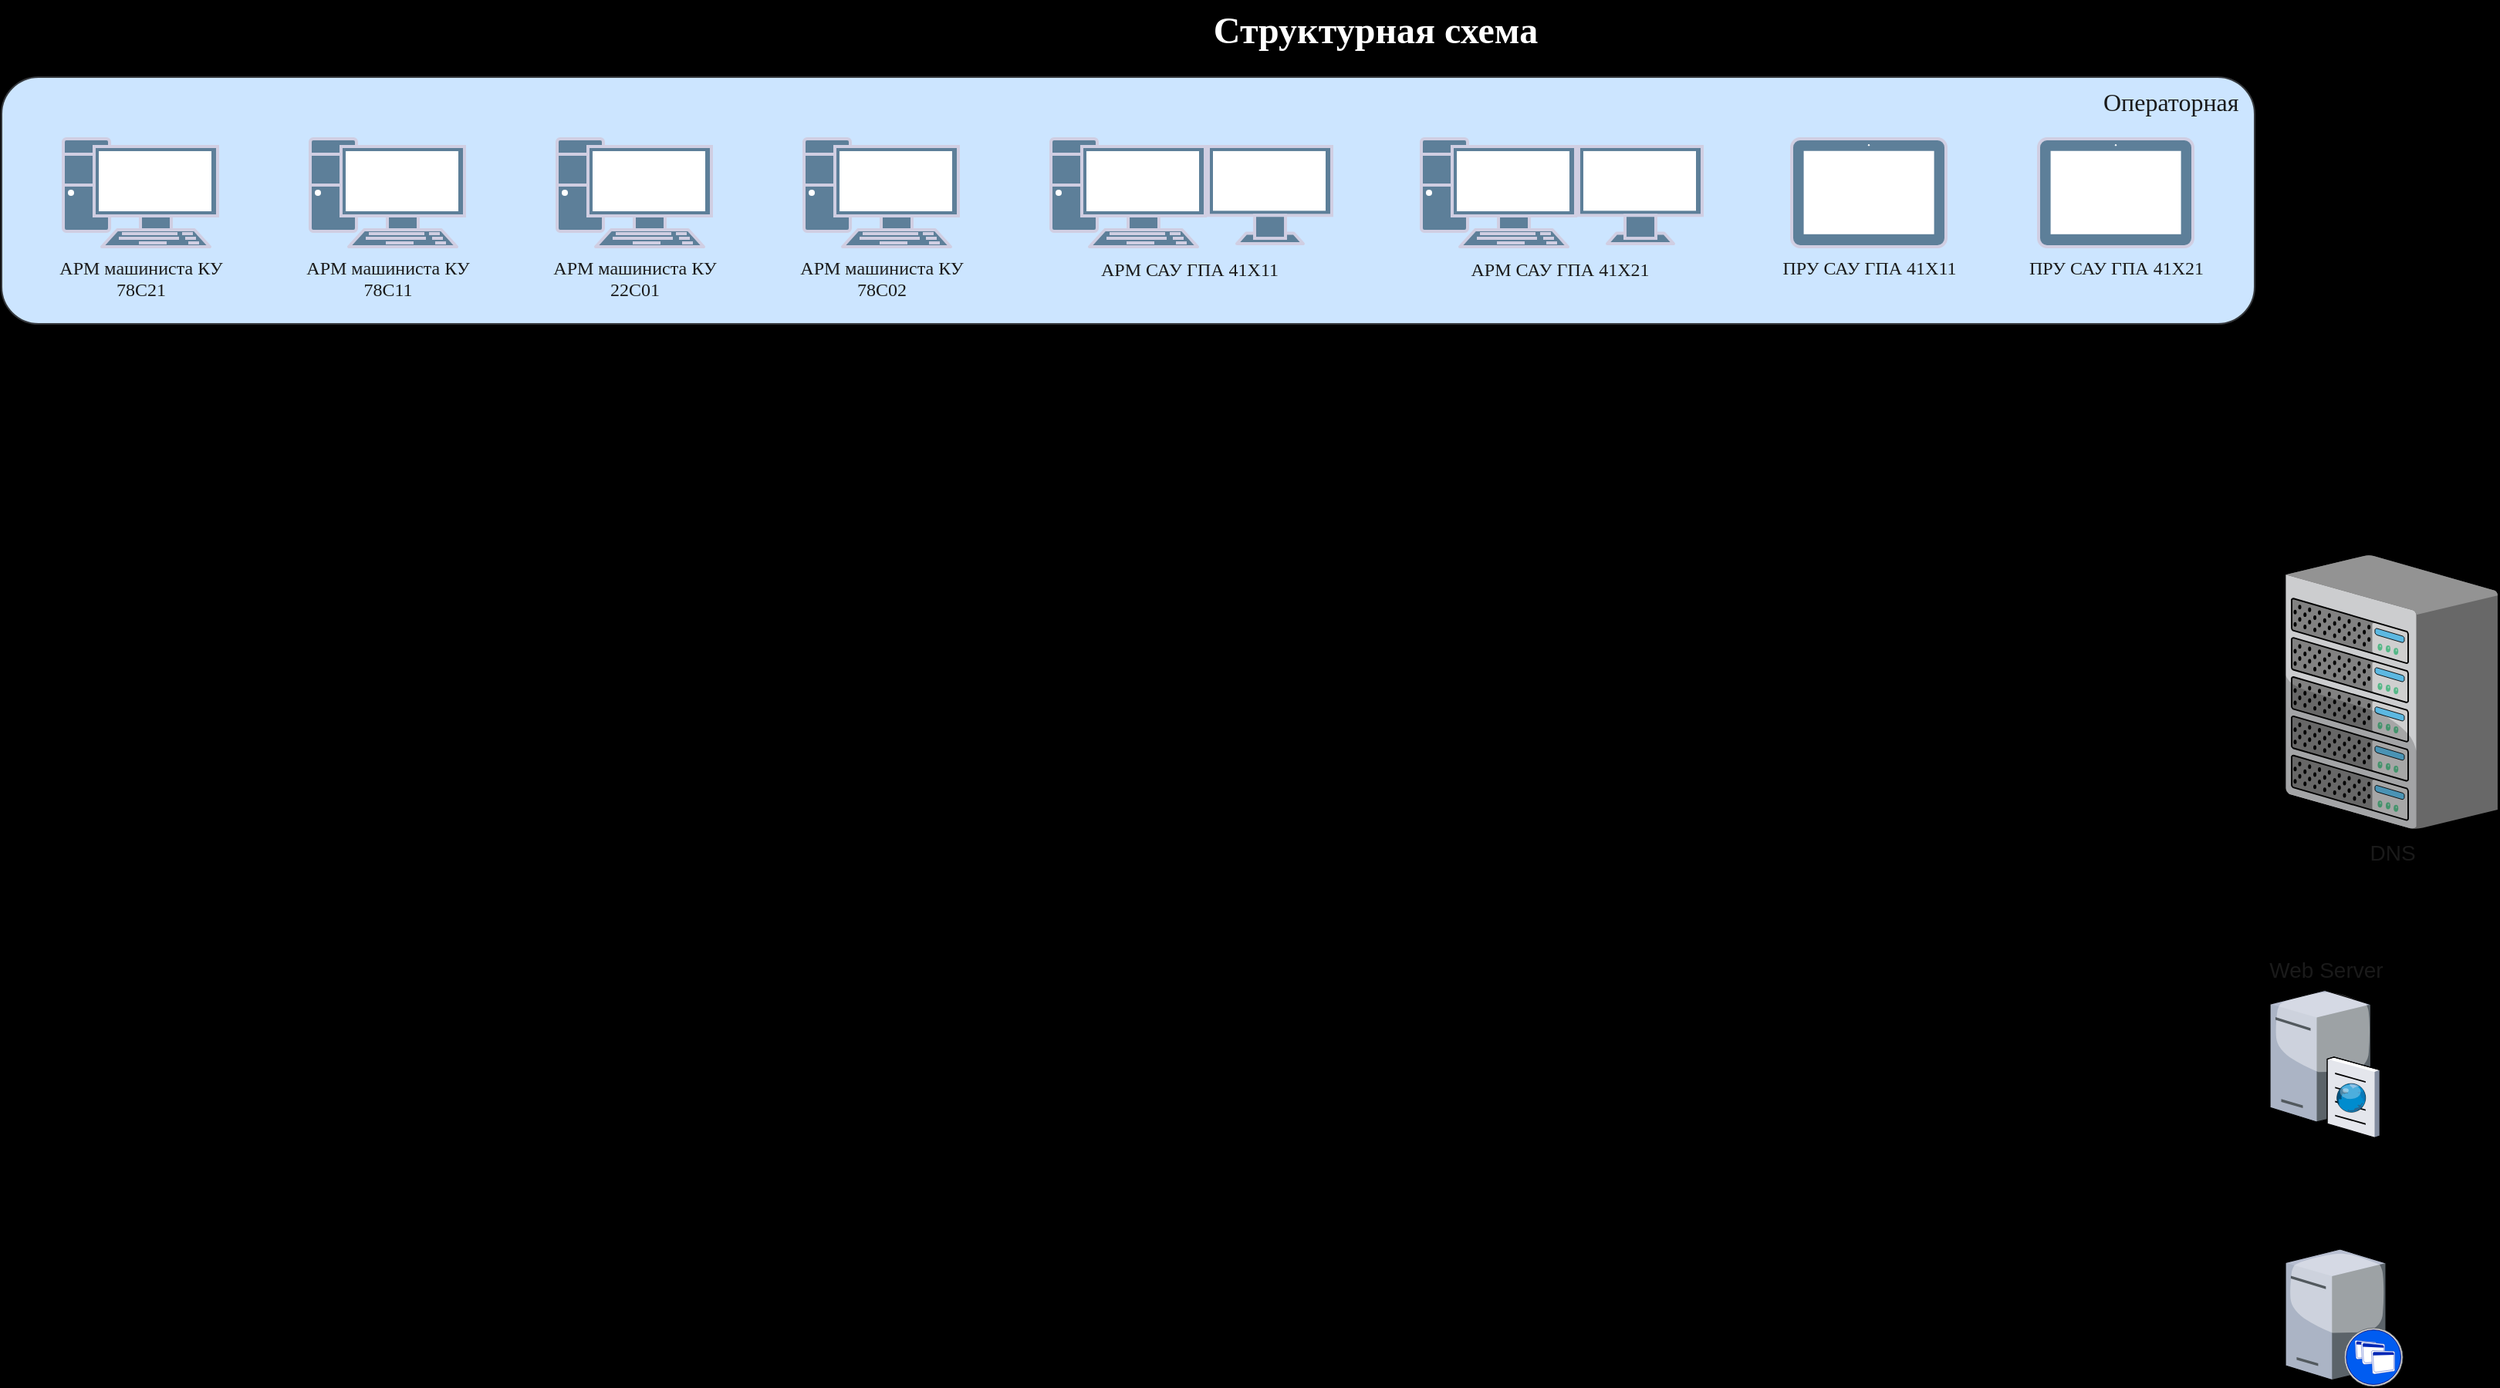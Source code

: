 <mxfile version="24.8.8">
  <diagram name="Page-1" id="e3a06f82-3646-2815-327d-82caf3d4e204">
    <mxGraphModel dx="541" dy="337" grid="1" gridSize="10" guides="1" tooltips="1" connect="1" arrows="1" fold="1" page="1" pageScale="1.5" pageWidth="1169" pageHeight="827" background="#000000" math="0" shadow="0">
      <root>
        <mxCell id="0" style=";html=1;" />
        <mxCell id="1" value="Операторная" style=";html=1;" parent="0" />
        <mxCell id="I8SQHlroj80ONlkwTboR-31" value="&lt;font face=&quot;Times New Roman&quot; style=&quot;font-size: 16px;&quot;&gt;Операторная&lt;span style=&quot;white-space: pre;&quot;&gt;&#x9;&lt;/span&gt;&lt;/font&gt;" style="rounded=1;whiteSpace=wrap;html=1;fillColor=#cce5ff;strokeColor=#36393d;align=right;verticalAlign=top;fontColor=#1A1A1A;" vertex="1" parent="1">
          <mxGeometry x="40" y="80" width="1460" height="160" as="geometry" />
        </mxCell>
        <mxCell id="6a7d8f32e03d9370-12" value="" style="verticalLabelPosition=bottom;aspect=fixed;html=1;verticalAlign=top;strokeColor=none;shape=mxgraph.citrix.xenapp_server;fontSize=14;rounded=0;labelBackgroundColor=none;fillColor=#5D7F99;fontColor=#1A1A1A;" parent="1" vertex="1">
          <mxGeometry x="1520" y="840" width="76" height="89" as="geometry" />
        </mxCell>
        <mxCell id="6a7d8f32e03d9370-15" value="Web Server" style="verticalLabelPosition=top;aspect=fixed;html=1;verticalAlign=bottom;strokeColor=none;shape=mxgraph.citrix.cache_server;fontSize=14;labelPosition=center;align=center;rounded=0;labelBackgroundColor=none;fillColor=#5D7F99;fontColor=#1A1A1A;" parent="1" vertex="1">
          <mxGeometry x="1510" y="670" width="71" height="97.5" as="geometry" />
        </mxCell>
        <mxCell id="6a7d8f32e03d9370-16" value="DNS" style="verticalLabelPosition=bottom;aspect=fixed;html=1;verticalAlign=top;shape=mxgraph.citrix.chassis;fontSize=14;rounded=0;labelBackgroundColor=none;fillColor=#5D7F99;strokeColor=#D0CEE2;fontColor=#1A1A1A;" parent="1" vertex="1">
          <mxGeometry x="1520" y="390" width="137.5" height="177.5" as="geometry" />
        </mxCell>
        <mxCell id="6a7d8f32e03d9370-62" value="Структурная схема" style="text;strokeColor=none;fillColor=none;html=1;fontSize=24;fontStyle=1;verticalAlign=middle;align=center;rounded=0;labelBackgroundColor=none;fontColor=#FFFFFF;fontFamily=Times New Roman;" parent="1" vertex="1">
          <mxGeometry x="499" y="30" width="861" height="40" as="geometry" />
        </mxCell>
        <mxCell id="I8SQHlroj80ONlkwTboR-4" value="&lt;font face=&quot;Times New Roman&quot;&gt;АРМ машиниста КУ&lt;/font&gt;&lt;div&gt;&lt;font face=&quot;Times New Roman&quot;&gt;78С1&lt;/font&gt;&lt;span style=&quot;font-family: &amp;quot;Times New Roman&amp;quot;; background-color: initial;&quot;&gt;1&lt;/span&gt;&lt;/div&gt;" style="verticalAlign=top;verticalLabelPosition=bottom;labelPosition=center;align=center;html=1;outlineConnect=0;gradientDirection=north;strokeWidth=2;shape=mxgraph.networks.pc;fillColor=#5D7F99;strokeColor=#D0CEE2;labelBackgroundColor=none;fontColor=#1A1A1A;" vertex="1" parent="1">
          <mxGeometry x="240" y="120" width="100" height="70" as="geometry" />
        </mxCell>
        <mxCell id="I8SQHlroj80ONlkwTboR-5" value="&lt;font face=&quot;Times New Roman&quot;&gt;АРМ машиниста КУ&lt;/font&gt;&lt;div&gt;&lt;font face=&quot;Times New Roman&quot;&gt;78С21&lt;/font&gt;&lt;/div&gt;" style="verticalAlign=top;verticalLabelPosition=bottom;labelPosition=center;align=center;html=1;outlineConnect=0;gradientDirection=north;strokeWidth=2;shape=mxgraph.networks.pc;fillColor=#5D7F99;strokeColor=#D0CEE2;labelBackgroundColor=none;fontColor=#1A1A1A;" vertex="1" parent="1">
          <mxGeometry x="80" y="120" width="100" height="70" as="geometry" />
        </mxCell>
        <mxCell id="I8SQHlroj80ONlkwTboR-6" value="&lt;font face=&quot;Times New Roman&quot;&gt;АРМ машиниста КУ&lt;/font&gt;&lt;div&gt;&lt;font face=&quot;Times New Roman&quot;&gt;22С01&lt;/font&gt;&lt;span style=&quot;background-color: initial; font-family: monospace; font-size: 0px; text-align: start;&quot;&gt;%3CmxGraphModel%3E%3Croot%3E%3CmxCell%20id%3D%220%22%2F%3E%3CmxCell%20id%3D%221%22%20parent%3D%220%22%2F%3E%3CmxCell%20id%3D%222%22%20value%3D%22%26lt%3Bfont%20face%3D%26quot%3BTimes%20New%20Roman%26quot%3B%26gt%3B%D0%90%D0%A0%D0%9C%20%D0%BC%D0%B0%D1%88%D0%B8%D0%BD%D0%B8%D1%81%D1%82%D0%B0%20%D0%9A%D0%A3%26lt%3B%2Ffont%26gt%3B%26lt%3Bdiv%26gt%3B%26lt%3Bfont%20face%3D%26quot%3BTimes%20New%20Roman%26quot%3B%26gt%3B78%D0%A11%26lt%3B%2Ffont%26gt%3B%26lt%3Bspan%20style%3D%26quot%3Bfont-family%3A%20%26amp%3Bquot%3BTimes%20New%20Roman%26amp%3Bquot%3B%3B%20background-color%3A%20initial%3B%26quot%3B%26gt%3B1%26lt%3B%2Fspan%26gt%3B%26lt%3B%2Fdiv%26gt%3B%22%20style%3D%22verticalAlign%3Dtop%3BverticalLabelPosition%3Dbottom%3BlabelPosition%3Dcenter%3Balign%3Dcenter%3Bhtml%3D1%3BoutlineConnect%3D0%3BgradientDirection%3Dnorth%3BstrokeWidth%3D2%3Bshape%3Dmxgraph.networks.pc%3BfillColor%3D%23182E3E%3BstrokeColor%3D%23FFFFFF%3BlabelBackgroundColor%3Dnone%3BfontColor%3D%23FFFFFF%3B%22%20vertex%3D%221%22%20parent%3D%221%22%3E%3CmxGeometry%20x%3D%22200%22%20y%3D%2240%22%20width%3D%22100%22%20height%3D%2270%22%20as%3D%22geometry%22%2F%3E%3C%2FmxCell%3E%3C%2Froot%3E%3C%2FmxGraphModel%3E1&lt;/span&gt;&lt;/div&gt;" style="verticalAlign=top;verticalLabelPosition=bottom;labelPosition=center;align=center;html=1;outlineConnect=0;gradientDirection=north;strokeWidth=2;shape=mxgraph.networks.pc;fillColor=#5D7F99;strokeColor=#D0CEE2;labelBackgroundColor=none;fontColor=#1A1A1A;" vertex="1" parent="1">
          <mxGeometry x="400" y="120" width="100" height="70" as="geometry" />
        </mxCell>
        <mxCell id="I8SQHlroj80ONlkwTboR-7" value="&lt;font face=&quot;Times New Roman&quot;&gt;АРМ машиниста КУ&lt;/font&gt;&lt;div style=&quot;text-align: center;&quot;&gt;&lt;span style=&quot;background-color: initial; text-align: start;&quot;&gt;&lt;font face=&quot;Times New Roman&quot;&gt;78С02&lt;/font&gt;&lt;/span&gt;&lt;span style=&quot;background-color: initial; font-family: monospace; font-size: 0px; text-align: start;&quot;&gt;%3CmxGraphModel%3E%3Croot%3E%3CmxCell%20id%3D%220%22%2F%3E%3CmxCell%20id%3D%221%22%20parent%3D%220%22%2F%3E%3CmxCell%20id%3D%222%22%20value%3D%22%26lt%3Bfont%20face%3D%26quot%3BTimes%20New%20Roman%26quot%3B%26gt%3B%D0%90%D0%A0%D0%9C%20%D0%BC%D0%B0%D1%88%D0%B8%D0%BD%D0%B8%D1%81%D1%82%D0%B0%20%D0%9A%D0%A3%26lt%3B%2Ffont%26gt%3B%26lt%3Bdiv%26gt%3B%26lt%3Bfont%20face%3D%26quot%3BTimes%20New%20Roman%26quot%3B%26gt%3B78%D0%A11%26lt%3B%2Ffont%26gt%3B%26lt%3Bspan%20style%3D%26quot%3Bfont-family%3A%20%26amp%3Bquot%3BTimes%20New%20Roman%26amp%3Bquot%3B%3B%20background-color%3A%20initial%3B%26quot%3B%26gt%3B1%26lt%3B%2Fspan%26gt%3B%26lt%3B%2Fdiv%26gt%3B%22%20style%3D%22verticalAlign%3Dtop%3BverticalLabelPosition%3Dbottom%3BlabelPosition%3Dcenter%3Balign%3Dcenter%3Bhtml%3D1%3BoutlineConnect%3D0%3BgradientDirection%3Dnorth%3BstrokeWidth%3D2%3Bshape%3Dmxgraph.networks.pc%3BfillColor%3D%23182E3E%3BstrokeColor%3D%23FFFFFF%3BlabelBackgroundColor%3Dnone%3BfontColor%3D%23FFFFFF%3B%22%20vertex%3D%221%22%20parent%3D%221%22%3E%3CmxGeometry%20x%3D%22200%22%20y%3D%2240%22%20width%3D%22100%22%20height%3D%2270%22%20as%3D%22geometry%22%2F%3E%3C%2FmxCell%3E%3C%2Froot%3E%3C%2FmxGraphModel%3E1&lt;/span&gt;&lt;/div&gt;" style="verticalAlign=top;verticalLabelPosition=bottom;labelPosition=center;align=center;html=1;outlineConnect=0;gradientDirection=north;strokeWidth=2;shape=mxgraph.networks.pc;fillColor=#5D7F99;strokeColor=#D0CEE2;labelBackgroundColor=none;fontColor=#1A1A1A;" vertex="1" parent="1">
          <mxGeometry x="560" y="120" width="100" height="70" as="geometry" />
        </mxCell>
        <mxCell id="I8SQHlroj80ONlkwTboR-17" value="" style="group;labelBackgroundColor=none;fontColor=#1A1A1A;" vertex="1" connectable="0" parent="1">
          <mxGeometry x="720" y="120" width="182" height="100" as="geometry" />
        </mxCell>
        <mxCell id="I8SQHlroj80ONlkwTboR-13" value="" style="group;labelBackgroundColor=none;fontColor=#1A1A1A;" vertex="1" connectable="0" parent="I8SQHlroj80ONlkwTboR-17">
          <mxGeometry width="182" height="70" as="geometry" />
        </mxCell>
        <mxCell id="I8SQHlroj80ONlkwTboR-8" value="" style="verticalAlign=top;verticalLabelPosition=bottom;labelPosition=center;align=center;html=1;outlineConnect=0;gradientDirection=north;strokeWidth=2;shape=mxgraph.networks.pc;fillColor=#5D7F99;strokeColor=#D0CEE2;labelBackgroundColor=none;fontColor=#1A1A1A;" vertex="1" parent="I8SQHlroj80ONlkwTboR-13">
          <mxGeometry width="100" height="70" as="geometry" />
        </mxCell>
        <mxCell id="I8SQHlroj80ONlkwTboR-9" value="" style="fontColor=#1A1A1A;verticalAlign=top;verticalLabelPosition=bottom;labelPosition=center;align=center;html=1;outlineConnect=0;fillColor=#5D7F99;strokeColor=#D0CEE2;gradientDirection=north;strokeWidth=2;shape=mxgraph.networks.monitor;labelBackgroundColor=none;" vertex="1" parent="I8SQHlroj80ONlkwTboR-13">
          <mxGeometry x="102" y="5" width="80" height="63" as="geometry" />
        </mxCell>
        <mxCell id="I8SQHlroj80ONlkwTboR-16" value="АРМ САУ ГПА&amp;nbsp;&lt;span style=&quot;background-color: initial;&quot;&gt;41Х11&lt;/span&gt;" style="text;strokeColor=none;align=center;fillColor=none;html=1;verticalAlign=middle;whiteSpace=wrap;rounded=0;fontColor=#1A1A1A;fontFamily=Times New Roman;labelBackgroundColor=none;" vertex="1" parent="I8SQHlroj80ONlkwTboR-17">
          <mxGeometry y="70" width="180" height="30" as="geometry" />
        </mxCell>
        <mxCell id="I8SQHlroj80ONlkwTboR-18" value="" style="group;labelBackgroundColor=none;fontColor=#1A1A1A;" vertex="1" connectable="0" parent="1">
          <mxGeometry x="960" y="120" width="182" height="100" as="geometry" />
        </mxCell>
        <mxCell id="I8SQHlroj80ONlkwTboR-19" value="" style="group;labelBackgroundColor=none;fontColor=#1A1A1A;" vertex="1" connectable="0" parent="I8SQHlroj80ONlkwTboR-18">
          <mxGeometry width="182" height="70" as="geometry" />
        </mxCell>
        <mxCell id="I8SQHlroj80ONlkwTboR-20" value="" style="verticalAlign=top;verticalLabelPosition=bottom;labelPosition=center;align=center;html=1;outlineConnect=0;gradientDirection=north;strokeWidth=2;shape=mxgraph.networks.pc;fillColor=#5D7F99;strokeColor=#D0CEE2;labelBackgroundColor=none;fontColor=#1A1A1A;" vertex="1" parent="I8SQHlroj80ONlkwTboR-19">
          <mxGeometry width="100" height="70" as="geometry" />
        </mxCell>
        <mxCell id="I8SQHlroj80ONlkwTboR-21" value="" style="fontColor=#1A1A1A;verticalAlign=top;verticalLabelPosition=bottom;labelPosition=center;align=center;html=1;outlineConnect=0;fillColor=#5D7F99;strokeColor=#D0CEE2;gradientDirection=north;strokeWidth=2;shape=mxgraph.networks.monitor;labelBackgroundColor=none;" vertex="1" parent="I8SQHlroj80ONlkwTboR-19">
          <mxGeometry x="102" y="5" width="80" height="63" as="geometry" />
        </mxCell>
        <mxCell id="I8SQHlroj80ONlkwTboR-22" value="АРМ САУ ГПА&amp;nbsp;&lt;span style=&quot;background-color: initial;&quot;&gt;41Х2&lt;/span&gt;&lt;span style=&quot;background-color: initial;&quot;&gt;1&lt;/span&gt;" style="text;strokeColor=none;align=center;fillColor=none;html=1;verticalAlign=middle;whiteSpace=wrap;rounded=0;fontColor=#1A1A1A;fontFamily=Times New Roman;labelBackgroundColor=none;" vertex="1" parent="I8SQHlroj80ONlkwTboR-18">
          <mxGeometry y="70" width="180" height="30" as="geometry" />
        </mxCell>
        <mxCell id="I8SQHlroj80ONlkwTboR-23" value="&lt;font face=&quot;Times New Roman&quot;&gt;ПРУ САУ ГПА 41Х11&lt;/font&gt;" style="fontColor=#1A1A1A;verticalAlign=top;verticalLabelPosition=bottom;labelPosition=center;align=center;html=1;outlineConnect=0;fillColor=#5D7F99;strokeColor=#D0CEE2;gradientDirection=north;strokeWidth=2;shape=mxgraph.networks.tablet;labelBackgroundColor=none;" vertex="1" parent="1">
          <mxGeometry x="1200" y="120" width="100" height="70" as="geometry" />
        </mxCell>
        <mxCell id="I8SQHlroj80ONlkwTboR-27" value="&lt;font face=&quot;Times New Roman&quot;&gt;ПРУ САУ ГПА 41Х21&lt;/font&gt;" style="fontColor=#1A1A1A;verticalAlign=top;verticalLabelPosition=bottom;labelPosition=center;align=center;html=1;outlineConnect=0;fillColor=#5D7F99;strokeColor=#D0CEE2;gradientDirection=north;strokeWidth=2;shape=mxgraph.networks.tablet;labelBackgroundColor=none;" vertex="1" parent="1">
          <mxGeometry x="1360" y="120" width="100" height="70" as="geometry" />
        </mxCell>
        <mxCell id="lgSXZt9PNsylj2CV4tFV-10" value="Фон" parent="0" />
      </root>
    </mxGraphModel>
  </diagram>
</mxfile>
